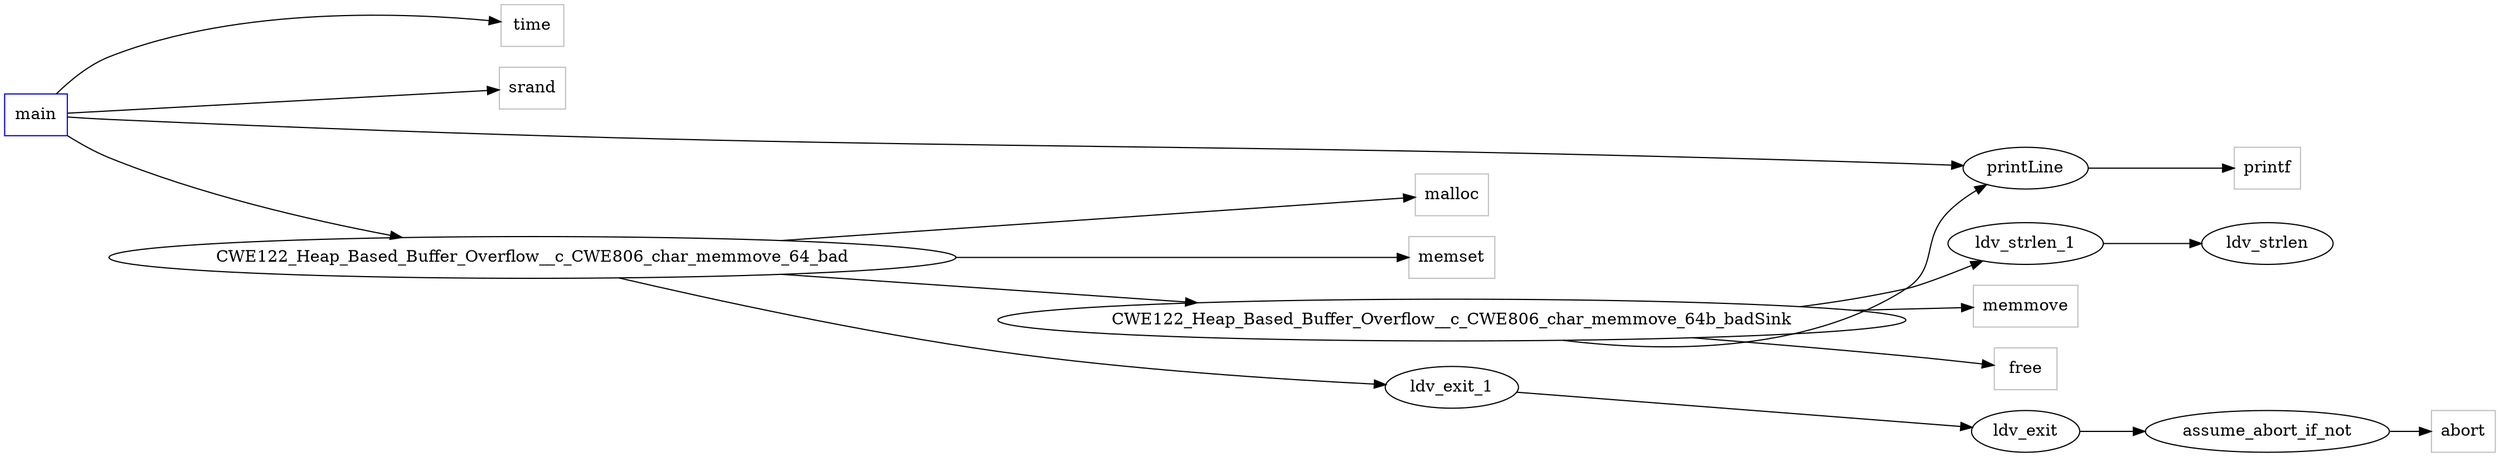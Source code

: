 digraph functioncalls {
rankdir=LR;

main [shape="box", color=blue];
time [label="time", shape="box", color=grey];
main -> time;
srand [label="srand", shape="box", color=grey];
main -> srand;
printLine [label="printLine", ];
main -> printLine;
CWE122_Heap_Based_Buffer_Overflow__c_CWE806_char_memmove_64_bad [label="CWE122_Heap_Based_Buffer_Overflow__c_CWE806_char_memmove_64_bad", ];
main -> CWE122_Heap_Based_Buffer_Overflow__c_CWE806_char_memmove_64_bad;
printf [label="printf", shape="box", color=grey];
printLine -> printf;
malloc [label="malloc", shape="box", color=grey];
CWE122_Heap_Based_Buffer_Overflow__c_CWE806_char_memmove_64_bad -> malloc;
memset [label="memset", shape="box", color=grey];
CWE122_Heap_Based_Buffer_Overflow__c_CWE806_char_memmove_64_bad -> memset;
CWE122_Heap_Based_Buffer_Overflow__c_CWE806_char_memmove_64b_badSink [label="CWE122_Heap_Based_Buffer_Overflow__c_CWE806_char_memmove_64b_badSink", ];
CWE122_Heap_Based_Buffer_Overflow__c_CWE806_char_memmove_64_bad -> CWE122_Heap_Based_Buffer_Overflow__c_CWE806_char_memmove_64b_badSink;
ldv_exit_1 [label="ldv_exit_1", ];
CWE122_Heap_Based_Buffer_Overflow__c_CWE806_char_memmove_64_bad -> ldv_exit_1;
ldv_strlen_1 [label="ldv_strlen_1", ];
CWE122_Heap_Based_Buffer_Overflow__c_CWE806_char_memmove_64b_badSink -> ldv_strlen_1;
memmove [label="memmove", shape="box", color=grey];
CWE122_Heap_Based_Buffer_Overflow__c_CWE806_char_memmove_64b_badSink -> memmove;
CWE122_Heap_Based_Buffer_Overflow__c_CWE806_char_memmove_64b_badSink -> printLine;
free [label="free", shape="box", color=grey];
CWE122_Heap_Based_Buffer_Overflow__c_CWE806_char_memmove_64b_badSink -> free;
ldv_exit [label="ldv_exit", ];
ldv_exit_1 -> ldv_exit;
ldv_strlen [label="ldv_strlen", ];
ldv_strlen_1 -> ldv_strlen;
assume_abort_if_not [label="assume_abort_if_not", ];
ldv_exit -> assume_abort_if_not;
abort [label="abort", shape="box", color=grey];
assume_abort_if_not -> abort;
}
